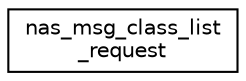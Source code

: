 digraph "Graphical Class Hierarchy"
{
 // LATEX_PDF_SIZE
  edge [fontname="Helvetica",fontsize="10",labelfontname="Helvetica",labelfontsize="10"];
  node [fontname="Helvetica",fontsize="10",shape=record];
  rankdir="LR";
  Node0 [label="nas_msg_class_list\l_request",height=0.2,width=0.4,color="black", fillcolor="white", style="filled",URL="$structnas__msg__class__list__request.html",tooltip=" "];
}
